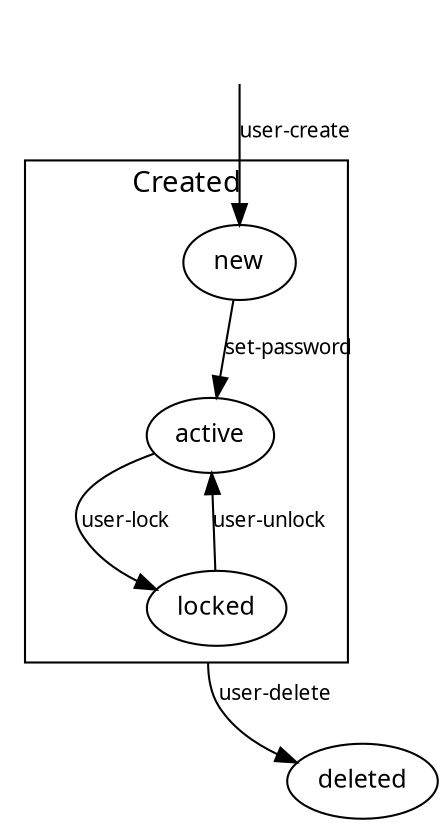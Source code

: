 digraph User {
  compound=true;  fontname = "Cantarell"; fontnames="svg"; fontsize=14;

  node [fontname="Cantarell",fontsize=12];
  edge [fontname="Cantarell",fontsize=10];


  deleted [label="deleted"];

  start [style=invis];

  start -> new [label="user-create"];

  subgraph cluster0 {
    label="Created"

    new -> active [label="set-password"];
    active -> locked [label="user-lock"];
    locked -> active [label="user-unlock"];
  }

    new -> deleted [style=invis];
    active -> deleted [style=invis];
    locked -> deleted [ltail=cluster0,label="user-delete"];


}